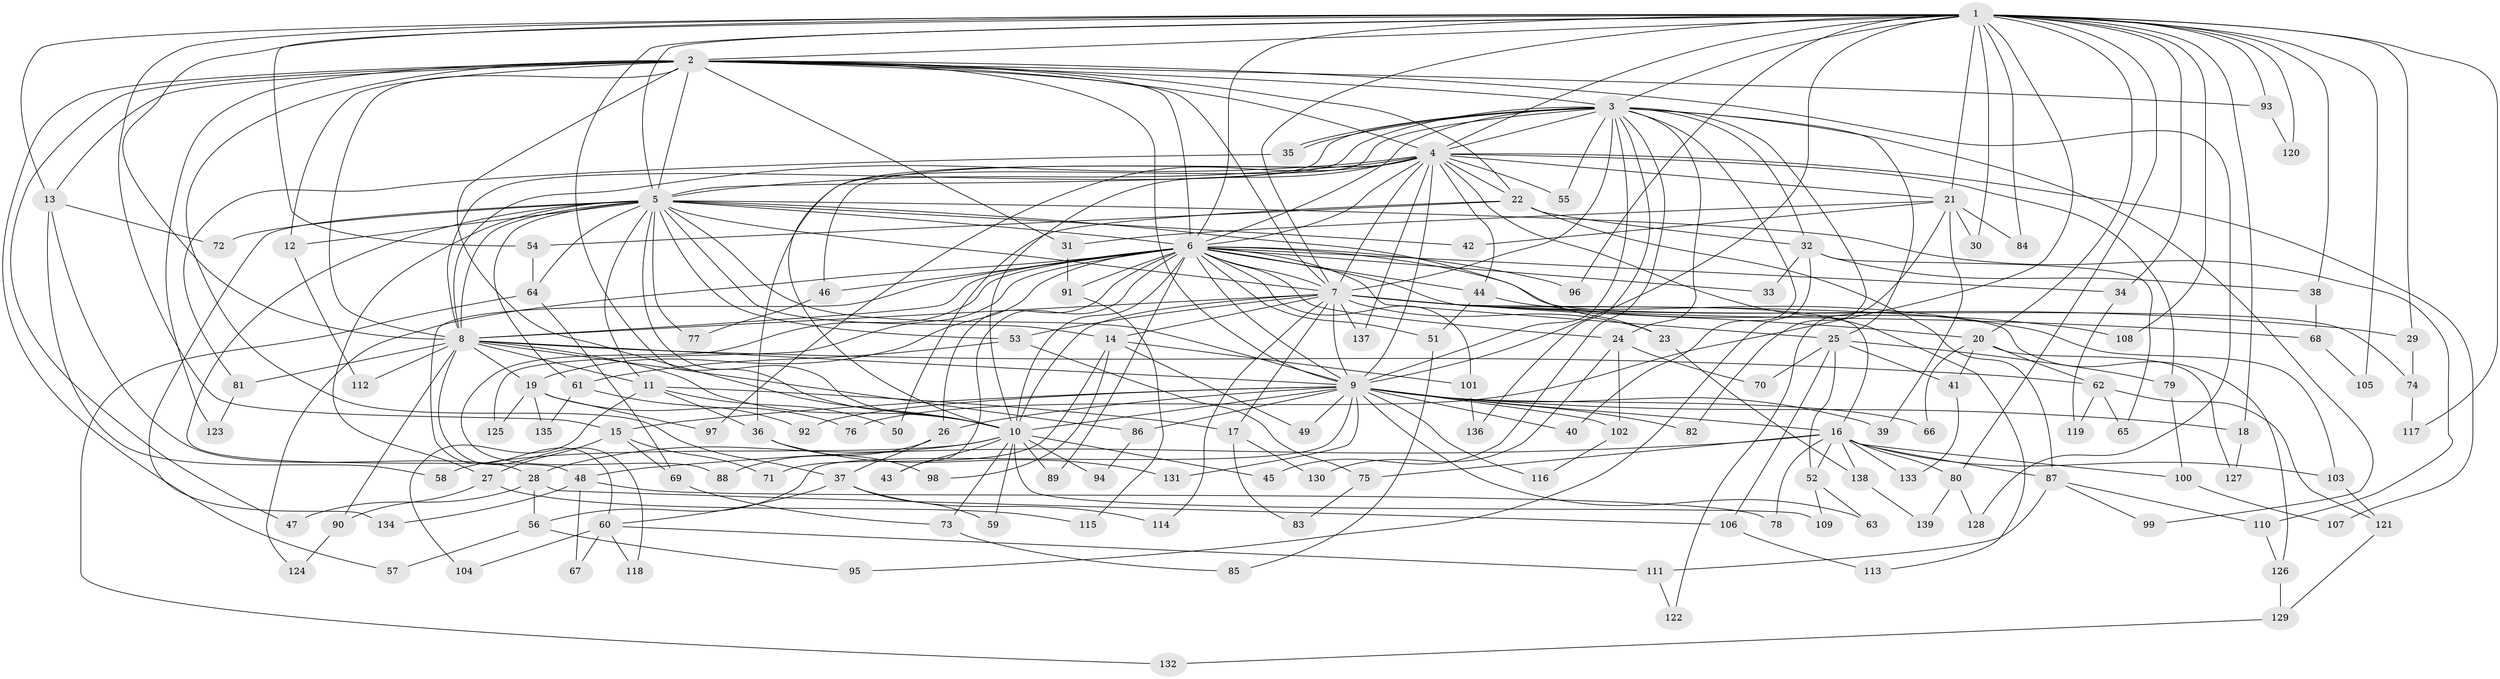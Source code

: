 // Generated by graph-tools (version 1.1) at 2025/44/03/09/25 04:44:42]
// undirected, 139 vertices, 303 edges
graph export_dot {
graph [start="1"]
  node [color=gray90,style=filled];
  1;
  2;
  3;
  4;
  5;
  6;
  7;
  8;
  9;
  10;
  11;
  12;
  13;
  14;
  15;
  16;
  17;
  18;
  19;
  20;
  21;
  22;
  23;
  24;
  25;
  26;
  27;
  28;
  29;
  30;
  31;
  32;
  33;
  34;
  35;
  36;
  37;
  38;
  39;
  40;
  41;
  42;
  43;
  44;
  45;
  46;
  47;
  48;
  49;
  50;
  51;
  52;
  53;
  54;
  55;
  56;
  57;
  58;
  59;
  60;
  61;
  62;
  63;
  64;
  65;
  66;
  67;
  68;
  69;
  70;
  71;
  72;
  73;
  74;
  75;
  76;
  77;
  78;
  79;
  80;
  81;
  82;
  83;
  84;
  85;
  86;
  87;
  88;
  89;
  90;
  91;
  92;
  93;
  94;
  95;
  96;
  97;
  98;
  99;
  100;
  101;
  102;
  103;
  104;
  105;
  106;
  107;
  108;
  109;
  110;
  111;
  112;
  113;
  114;
  115;
  116;
  117;
  118;
  119;
  120;
  121;
  122;
  123;
  124;
  125;
  126;
  127;
  128;
  129;
  130;
  131;
  132;
  133;
  134;
  135;
  136;
  137;
  138;
  139;
  1 -- 2;
  1 -- 3;
  1 -- 4;
  1 -- 5;
  1 -- 6;
  1 -- 7;
  1 -- 8;
  1 -- 9;
  1 -- 10;
  1 -- 13;
  1 -- 15;
  1 -- 18;
  1 -- 20;
  1 -- 21;
  1 -- 29;
  1 -- 30;
  1 -- 34;
  1 -- 38;
  1 -- 54;
  1 -- 76;
  1 -- 80;
  1 -- 84;
  1 -- 93;
  1 -- 96;
  1 -- 105;
  1 -- 108;
  1 -- 117;
  1 -- 120;
  2 -- 3;
  2 -- 4;
  2 -- 5;
  2 -- 6;
  2 -- 7;
  2 -- 8;
  2 -- 9;
  2 -- 10;
  2 -- 12;
  2 -- 13;
  2 -- 22;
  2 -- 31;
  2 -- 37;
  2 -- 47;
  2 -- 57;
  2 -- 93;
  2 -- 123;
  2 -- 128;
  3 -- 4;
  3 -- 5;
  3 -- 6;
  3 -- 7;
  3 -- 8;
  3 -- 9;
  3 -- 10;
  3 -- 24;
  3 -- 25;
  3 -- 32;
  3 -- 35;
  3 -- 35;
  3 -- 40;
  3 -- 45;
  3 -- 55;
  3 -- 82;
  3 -- 99;
  3 -- 136;
  4 -- 5;
  4 -- 6;
  4 -- 7;
  4 -- 8;
  4 -- 9;
  4 -- 10;
  4 -- 21;
  4 -- 22;
  4 -- 36;
  4 -- 44;
  4 -- 46;
  4 -- 55;
  4 -- 79;
  4 -- 97;
  4 -- 107;
  4 -- 113;
  4 -- 137;
  5 -- 6;
  5 -- 7;
  5 -- 8;
  5 -- 9;
  5 -- 10;
  5 -- 11;
  5 -- 12;
  5 -- 14;
  5 -- 23;
  5 -- 27;
  5 -- 42;
  5 -- 48;
  5 -- 53;
  5 -- 61;
  5 -- 64;
  5 -- 72;
  5 -- 77;
  5 -- 110;
  5 -- 134;
  6 -- 7;
  6 -- 8;
  6 -- 9;
  6 -- 10;
  6 -- 16;
  6 -- 19;
  6 -- 24;
  6 -- 25;
  6 -- 26;
  6 -- 33;
  6 -- 34;
  6 -- 43;
  6 -- 44;
  6 -- 46;
  6 -- 51;
  6 -- 60;
  6 -- 74;
  6 -- 88;
  6 -- 89;
  6 -- 91;
  6 -- 96;
  6 -- 101;
  6 -- 124;
  6 -- 125;
  7 -- 8;
  7 -- 9;
  7 -- 10;
  7 -- 14;
  7 -- 17;
  7 -- 20;
  7 -- 23;
  7 -- 29;
  7 -- 53;
  7 -- 68;
  7 -- 103;
  7 -- 114;
  7 -- 126;
  7 -- 137;
  8 -- 9;
  8 -- 10;
  8 -- 11;
  8 -- 19;
  8 -- 62;
  8 -- 81;
  8 -- 86;
  8 -- 90;
  8 -- 112;
  8 -- 118;
  9 -- 10;
  9 -- 15;
  9 -- 16;
  9 -- 18;
  9 -- 26;
  9 -- 39;
  9 -- 40;
  9 -- 49;
  9 -- 56;
  9 -- 63;
  9 -- 66;
  9 -- 82;
  9 -- 86;
  9 -- 92;
  9 -- 102;
  9 -- 116;
  9 -- 131;
  10 -- 28;
  10 -- 43;
  10 -- 45;
  10 -- 58;
  10 -- 59;
  10 -- 73;
  10 -- 89;
  10 -- 94;
  10 -- 109;
  11 -- 17;
  11 -- 36;
  11 -- 50;
  11 -- 104;
  12 -- 112;
  13 -- 28;
  13 -- 58;
  13 -- 72;
  14 -- 49;
  14 -- 71;
  14 -- 98;
  14 -- 101;
  15 -- 27;
  15 -- 69;
  15 -- 71;
  16 -- 48;
  16 -- 52;
  16 -- 75;
  16 -- 78;
  16 -- 80;
  16 -- 87;
  16 -- 100;
  16 -- 103;
  16 -- 133;
  16 -- 138;
  17 -- 83;
  17 -- 130;
  18 -- 127;
  19 -- 76;
  19 -- 97;
  19 -- 125;
  19 -- 135;
  20 -- 41;
  20 -- 62;
  20 -- 66;
  20 -- 127;
  21 -- 30;
  21 -- 31;
  21 -- 39;
  21 -- 42;
  21 -- 84;
  21 -- 122;
  22 -- 32;
  22 -- 50;
  22 -- 54;
  22 -- 87;
  23 -- 138;
  24 -- 70;
  24 -- 102;
  24 -- 130;
  25 -- 41;
  25 -- 52;
  25 -- 70;
  25 -- 79;
  25 -- 106;
  26 -- 37;
  26 -- 88;
  27 -- 90;
  27 -- 115;
  28 -- 47;
  28 -- 56;
  28 -- 106;
  29 -- 74;
  31 -- 91;
  32 -- 33;
  32 -- 38;
  32 -- 65;
  32 -- 95;
  34 -- 119;
  35 -- 81;
  36 -- 98;
  36 -- 131;
  37 -- 59;
  37 -- 60;
  37 -- 114;
  38 -- 68;
  41 -- 133;
  44 -- 51;
  44 -- 108;
  46 -- 77;
  48 -- 67;
  48 -- 78;
  48 -- 134;
  51 -- 85;
  52 -- 63;
  52 -- 109;
  53 -- 61;
  53 -- 75;
  54 -- 64;
  56 -- 57;
  56 -- 95;
  60 -- 67;
  60 -- 104;
  60 -- 111;
  60 -- 118;
  61 -- 92;
  61 -- 135;
  62 -- 65;
  62 -- 119;
  62 -- 121;
  64 -- 69;
  64 -- 132;
  68 -- 105;
  69 -- 73;
  73 -- 85;
  74 -- 117;
  75 -- 83;
  79 -- 100;
  80 -- 128;
  80 -- 139;
  81 -- 123;
  86 -- 94;
  87 -- 99;
  87 -- 110;
  87 -- 111;
  90 -- 124;
  91 -- 115;
  93 -- 120;
  100 -- 107;
  101 -- 136;
  102 -- 116;
  103 -- 121;
  106 -- 113;
  110 -- 126;
  111 -- 122;
  121 -- 129;
  126 -- 129;
  129 -- 132;
  138 -- 139;
}
